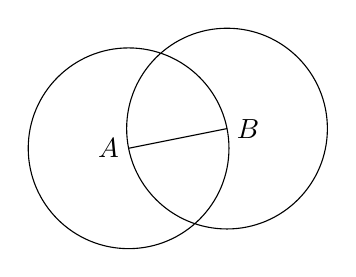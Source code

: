 \begin{tikzpicture}
  \coordinate[label=left:$A$]  (A) at (0,0);
  \coordinate[label=right:$B$] (B) at (1.25,0.25);
  \draw (A) -- (B);

  \draw let \p1 = ($ (B) - (A) $),
            \n2 = {veclen(\x1,\y1)}
        in
          (A) circle (\n2)
          (B) circle (\n2);
\end{tikzpicture}
